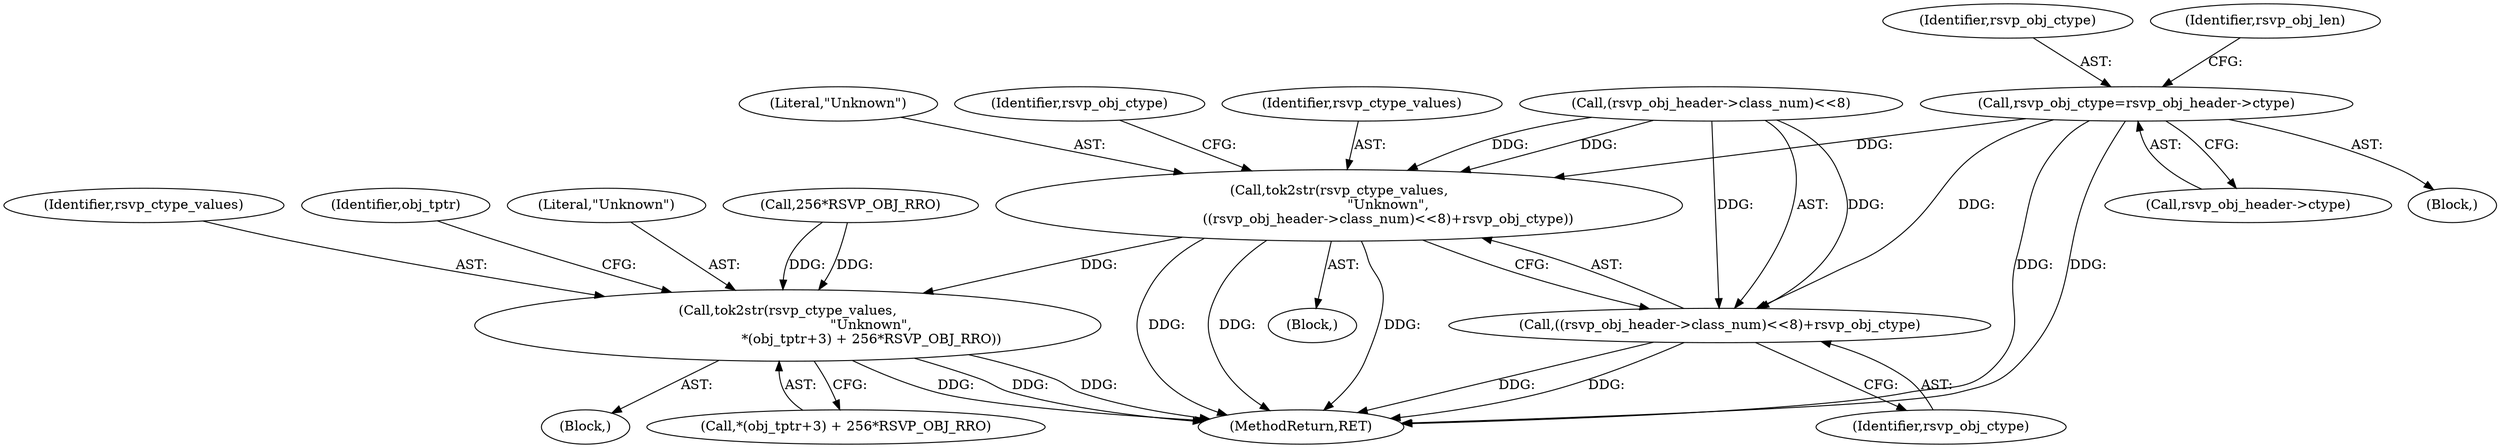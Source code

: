 digraph "0_tcpdump_289c672020280529fd382f3502efab7100d638ec@pointer" {
"1000193" [label="(Call,rsvp_obj_ctype=rsvp_obj_header->ctype)"];
"1000287" [label="(Call,tok2str(rsvp_ctype_values,\n                       \"Unknown\",\n                       ((rsvp_obj_header->class_num)<<8)+rsvp_obj_ctype))"];
"1001457" [label="(Call,tok2str(rsvp_ctype_values,\n                                       \"Unknown\",\n                                       *(obj_tptr+3) + 256*RSVP_OBJ_RRO))"];
"1000290" [label="(Call,((rsvp_obj_header->class_num)<<8)+rsvp_obj_ctype)"];
"1001456" [label="(Block,)"];
"1001458" [label="(Identifier,rsvp_ctype_values)"];
"1000287" [label="(Call,tok2str(rsvp_ctype_values,\n                       \"Unknown\",\n                       ((rsvp_obj_header->class_num)<<8)+rsvp_obj_ctype))"];
"1003409" [label="(MethodReturn,RET)"];
"1000194" [label="(Identifier,rsvp_obj_ctype)"];
"1000291" [label="(Call,(rsvp_obj_header->class_num)<<8)"];
"1001460" [label="(Call,*(obj_tptr+3) + 256*RSVP_OBJ_RRO)"];
"1001471" [label="(Identifier,obj_tptr)"];
"1000286" [label="(Block,)"];
"1000290" [label="(Call,((rsvp_obj_header->class_num)<<8)+rsvp_obj_ctype)"];
"1001459" [label="(Literal,\"Unknown\")"];
"1000289" [label="(Literal,\"Unknown\")"];
"1000298" [label="(Identifier,rsvp_obj_ctype)"];
"1000200" [label="(Identifier,rsvp_obj_len)"];
"1001465" [label="(Call,256*RSVP_OBJ_RRO)"];
"1000195" [label="(Call,rsvp_obj_header->ctype)"];
"1000176" [label="(Block,)"];
"1000288" [label="(Identifier,rsvp_ctype_values)"];
"1001457" [label="(Call,tok2str(rsvp_ctype_values,\n                                       \"Unknown\",\n                                       *(obj_tptr+3) + 256*RSVP_OBJ_RRO))"];
"1000193" [label="(Call,rsvp_obj_ctype=rsvp_obj_header->ctype)"];
"1000296" [label="(Identifier,rsvp_obj_ctype)"];
"1000193" -> "1000176"  [label="AST: "];
"1000193" -> "1000195"  [label="CFG: "];
"1000194" -> "1000193"  [label="AST: "];
"1000195" -> "1000193"  [label="AST: "];
"1000200" -> "1000193"  [label="CFG: "];
"1000193" -> "1003409"  [label="DDG: "];
"1000193" -> "1003409"  [label="DDG: "];
"1000193" -> "1000287"  [label="DDG: "];
"1000193" -> "1000290"  [label="DDG: "];
"1000287" -> "1000286"  [label="AST: "];
"1000287" -> "1000290"  [label="CFG: "];
"1000288" -> "1000287"  [label="AST: "];
"1000289" -> "1000287"  [label="AST: "];
"1000290" -> "1000287"  [label="AST: "];
"1000298" -> "1000287"  [label="CFG: "];
"1000287" -> "1003409"  [label="DDG: "];
"1000287" -> "1003409"  [label="DDG: "];
"1000287" -> "1003409"  [label="DDG: "];
"1000291" -> "1000287"  [label="DDG: "];
"1000291" -> "1000287"  [label="DDG: "];
"1000287" -> "1001457"  [label="DDG: "];
"1001457" -> "1001456"  [label="AST: "];
"1001457" -> "1001460"  [label="CFG: "];
"1001458" -> "1001457"  [label="AST: "];
"1001459" -> "1001457"  [label="AST: "];
"1001460" -> "1001457"  [label="AST: "];
"1001471" -> "1001457"  [label="CFG: "];
"1001457" -> "1003409"  [label="DDG: "];
"1001457" -> "1003409"  [label="DDG: "];
"1001457" -> "1003409"  [label="DDG: "];
"1001465" -> "1001457"  [label="DDG: "];
"1001465" -> "1001457"  [label="DDG: "];
"1000290" -> "1000296"  [label="CFG: "];
"1000291" -> "1000290"  [label="AST: "];
"1000296" -> "1000290"  [label="AST: "];
"1000290" -> "1003409"  [label="DDG: "];
"1000290" -> "1003409"  [label="DDG: "];
"1000291" -> "1000290"  [label="DDG: "];
"1000291" -> "1000290"  [label="DDG: "];
}
